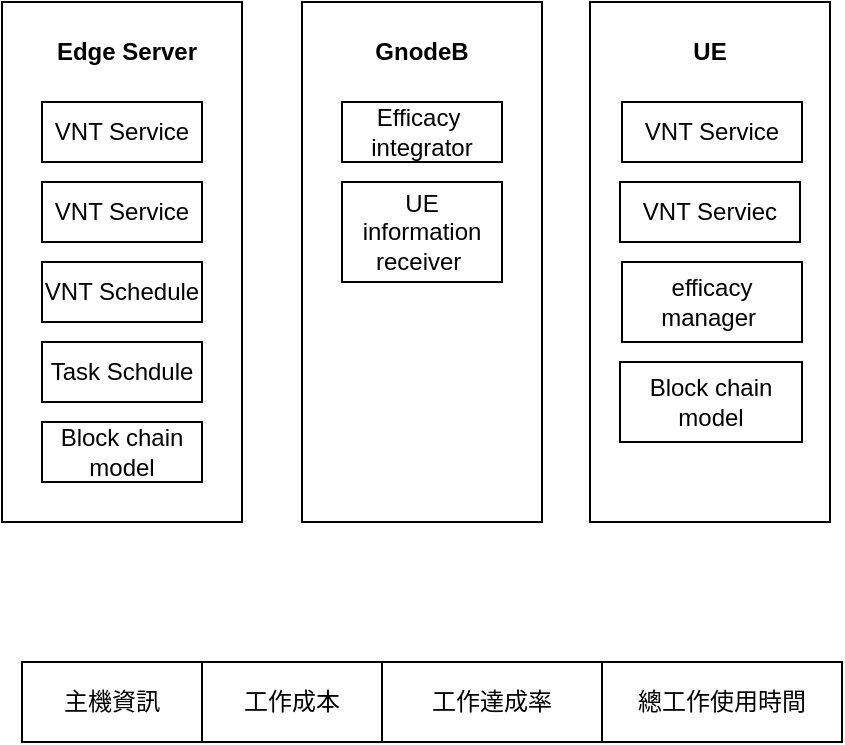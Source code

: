 <mxfile version="20.7.4" type="github">
  <diagram id="s5Lp6KJXsDP1r1KMHNbF" name="第 1 页">
    <mxGraphModel dx="1434" dy="775" grid="1" gridSize="10" guides="1" tooltips="1" connect="1" arrows="1" fold="1" page="1" pageScale="1" pageWidth="827" pageHeight="1169" math="0" shadow="0">
      <root>
        <mxCell id="0" />
        <mxCell id="1" parent="0" />
        <mxCell id="JW6iBh6kQ_5JrkFKigj4-1" value="" style="rounded=0;whiteSpace=wrap;html=1;" vertex="1" parent="1">
          <mxGeometry x="60" y="60" width="120" height="260" as="geometry" />
        </mxCell>
        <mxCell id="JW6iBh6kQ_5JrkFKigj4-2" value="" style="rounded=0;whiteSpace=wrap;html=1;" vertex="1" parent="1">
          <mxGeometry x="210" y="60" width="120" height="260" as="geometry" />
        </mxCell>
        <mxCell id="JW6iBh6kQ_5JrkFKigj4-3" value="" style="rounded=0;whiteSpace=wrap;html=1;" vertex="1" parent="1">
          <mxGeometry x="354" y="60" width="120" height="260" as="geometry" />
        </mxCell>
        <mxCell id="JW6iBh6kQ_5JrkFKigj4-4" value="&lt;font style=&quot;vertical-align: inherit;&quot;&gt;&lt;font style=&quot;vertical-align: inherit;&quot;&gt;Edge Server&lt;/font&gt;&lt;/font&gt;" style="text;html=1;strokeColor=none;fillColor=none;align=center;verticalAlign=middle;whiteSpace=wrap;rounded=0;strokeWidth=5;fontStyle=1" vertex="1" parent="1">
          <mxGeometry x="85" y="70" width="75" height="30" as="geometry" />
        </mxCell>
        <mxCell id="JW6iBh6kQ_5JrkFKigj4-5" value="&lt;b&gt;GnodeB&lt;/b&gt;" style="text;html=1;strokeColor=none;fillColor=none;align=center;verticalAlign=middle;whiteSpace=wrap;rounded=0;strokeWidth=5;" vertex="1" parent="1">
          <mxGeometry x="240" y="70" width="60" height="30" as="geometry" />
        </mxCell>
        <mxCell id="JW6iBh6kQ_5JrkFKigj4-6" value="&lt;b&gt;UE&lt;/b&gt;" style="text;html=1;strokeColor=none;fillColor=none;align=center;verticalAlign=middle;whiteSpace=wrap;rounded=0;strokeWidth=5;" vertex="1" parent="1">
          <mxGeometry x="384" y="70" width="60" height="30" as="geometry" />
        </mxCell>
        <mxCell id="JW6iBh6kQ_5JrkFKigj4-7" value="VNT Service" style="rounded=0;whiteSpace=wrap;html=1;strokeWidth=1;" vertex="1" parent="1">
          <mxGeometry x="80" y="110" width="80" height="30" as="geometry" />
        </mxCell>
        <mxCell id="JW6iBh6kQ_5JrkFKigj4-9" value="VNT Service" style="rounded=0;whiteSpace=wrap;html=1;strokeWidth=1;" vertex="1" parent="1">
          <mxGeometry x="80" y="150" width="80" height="30" as="geometry" />
        </mxCell>
        <mxCell id="JW6iBh6kQ_5JrkFKigj4-10" value="VNT Schedule" style="rounded=0;whiteSpace=wrap;html=1;strokeWidth=1;" vertex="1" parent="1">
          <mxGeometry x="80" y="190" width="80" height="30" as="geometry" />
        </mxCell>
        <mxCell id="JW6iBh6kQ_5JrkFKigj4-11" value="Task Schdule" style="rounded=0;whiteSpace=wrap;html=1;strokeWidth=1;" vertex="1" parent="1">
          <mxGeometry x="80" y="230" width="80" height="30" as="geometry" />
        </mxCell>
        <mxCell id="JW6iBh6kQ_5JrkFKigj4-12" value="Block chain model" style="rounded=0;whiteSpace=wrap;html=1;strokeWidth=1;" vertex="1" parent="1">
          <mxGeometry x="80" y="270" width="80" height="30" as="geometry" />
        </mxCell>
        <mxCell id="JW6iBh6kQ_5JrkFKigj4-13" value="Efficacy&amp;nbsp; integrator" style="rounded=0;whiteSpace=wrap;html=1;strokeWidth=1;" vertex="1" parent="1">
          <mxGeometry x="230" y="110" width="80" height="30" as="geometry" />
        </mxCell>
        <mxCell id="JW6iBh6kQ_5JrkFKigj4-14" value="VNT Service" style="rounded=0;whiteSpace=wrap;html=1;strokeWidth=1;" vertex="1" parent="1">
          <mxGeometry x="370" y="110" width="90" height="30" as="geometry" />
        </mxCell>
        <mxCell id="JW6iBh6kQ_5JrkFKigj4-15" value="VNT Serviec" style="rounded=0;whiteSpace=wrap;html=1;strokeWidth=1;" vertex="1" parent="1">
          <mxGeometry x="369" y="150" width="90" height="30" as="geometry" />
        </mxCell>
        <mxCell id="JW6iBh6kQ_5JrkFKigj4-16" value="efficacy manager&amp;nbsp;" style="rounded=0;whiteSpace=wrap;html=1;strokeWidth=1;" vertex="1" parent="1">
          <mxGeometry x="370" y="190" width="90" height="40" as="geometry" />
        </mxCell>
        <mxCell id="JW6iBh6kQ_5JrkFKigj4-18" value="Block chain model" style="rounded=0;whiteSpace=wrap;html=1;strokeWidth=1;" vertex="1" parent="1">
          <mxGeometry x="369" y="240" width="91" height="40" as="geometry" />
        </mxCell>
        <mxCell id="JW6iBh6kQ_5JrkFKigj4-19" value="UE information&lt;br&gt;receiver&amp;nbsp;" style="rounded=0;whiteSpace=wrap;html=1;strokeWidth=1;" vertex="1" parent="1">
          <mxGeometry x="230" y="150" width="80" height="50" as="geometry" />
        </mxCell>
        <mxCell id="JW6iBh6kQ_5JrkFKigj4-20" style="edgeStyle=orthogonalEdgeStyle;rounded=0;orthogonalLoop=1;jettySize=auto;html=1;exitX=0.5;exitY=1;exitDx=0;exitDy=0;" edge="1" parent="1" source="JW6iBh6kQ_5JrkFKigj4-2" target="JW6iBh6kQ_5JrkFKigj4-2">
          <mxGeometry relative="1" as="geometry" />
        </mxCell>
        <mxCell id="JW6iBh6kQ_5JrkFKigj4-21" value="主機資訊" style="rounded=0;whiteSpace=wrap;html=1;strokeWidth=1;" vertex="1" parent="1">
          <mxGeometry x="70" y="390" width="90" height="40" as="geometry" />
        </mxCell>
        <mxCell id="JW6iBh6kQ_5JrkFKigj4-22" value="工作成本" style="rounded=0;whiteSpace=wrap;html=1;strokeWidth=1;" vertex="1" parent="1">
          <mxGeometry x="160" y="390" width="90" height="40" as="geometry" />
        </mxCell>
        <mxCell id="JW6iBh6kQ_5JrkFKigj4-23" value="工作達成率" style="rounded=0;whiteSpace=wrap;html=1;strokeWidth=1;" vertex="1" parent="1">
          <mxGeometry x="250" y="390" width="110" height="40" as="geometry" />
        </mxCell>
        <mxCell id="JW6iBh6kQ_5JrkFKigj4-24" value="總工作使用時間" style="rounded=0;whiteSpace=wrap;html=1;strokeWidth=1;" vertex="1" parent="1">
          <mxGeometry x="360" y="390" width="120" height="40" as="geometry" />
        </mxCell>
      </root>
    </mxGraphModel>
  </diagram>
</mxfile>
